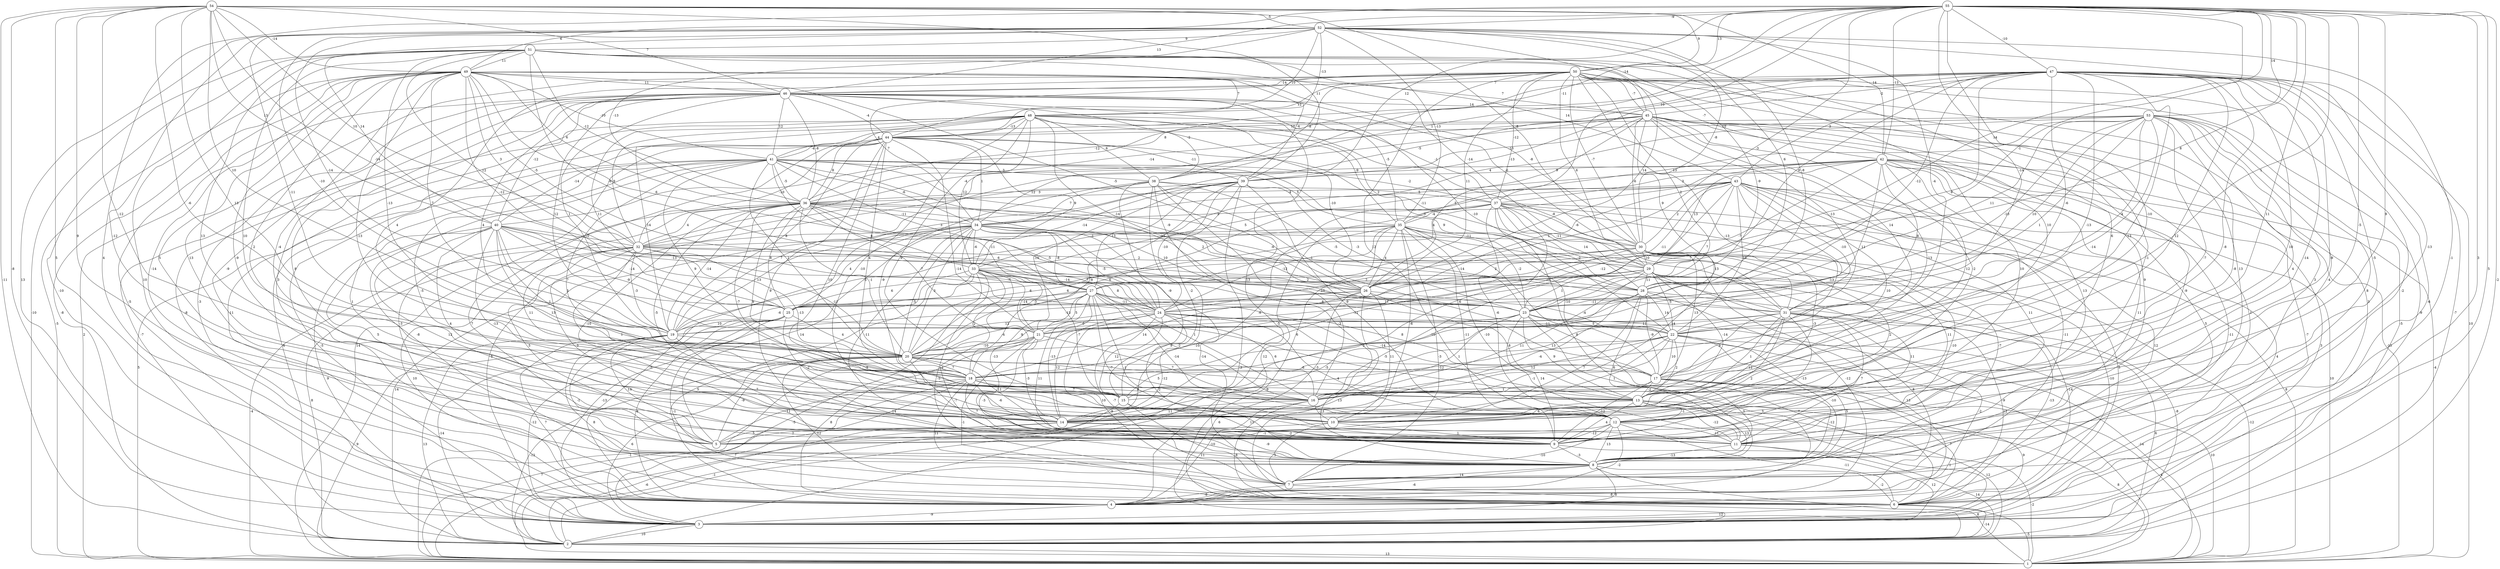 graph { 
	 fontname="Helvetica,Arial,sans-serif" 
	 node [shape = circle]; 
	 55 -- 2 [label = "-2"];
	 55 -- 3 [label = "5"];
	 55 -- 4 [label = "4"];
	 55 -- 6 [label = "3"];
	 55 -- 10 [label = "9"];
	 55 -- 11 [label = "-5"];
	 55 -- 12 [label = "11"];
	 55 -- 14 [label = "-10"];
	 55 -- 21 [label = "-14"];
	 55 -- 22 [label = "1"];
	 55 -- 26 [label = "8"];
	 55 -- 27 [label = "-3"];
	 55 -- 28 [label = "-1"];
	 55 -- 29 [label = "14"];
	 55 -- 32 [label = "1"];
	 55 -- 37 [label = "10"];
	 55 -- 38 [label = "-11"];
	 55 -- 39 [label = "12"];
	 55 -- 42 [label = "-13"];
	 55 -- 46 [label = "13"];
	 55 -- 47 [label = "-10"];
	 55 -- 49 [label = "6"];
	 55 -- 50 [label = "13"];
	 55 -- 52 [label = "-9"];
	 55 -- 53 [label = "14"];
	 54 -- 2 [label = "-11"];
	 54 -- 3 [label = "-8"];
	 54 -- 4 [label = "5"];
	 54 -- 8 [label = "9"];
	 54 -- 13 [label = "13"];
	 54 -- 14 [label = "-12"];
	 54 -- 15 [label = "-6"];
	 54 -- 19 [label = "10"];
	 54 -- 24 [label = "-14"];
	 54 -- 30 [label = "-8"];
	 54 -- 32 [label = "10"];
	 54 -- 39 [label = "11"];
	 54 -- 40 [label = "13"];
	 54 -- 42 [label = "14"];
	 54 -- 46 [label = "7"];
	 54 -- 49 [label = "-14"];
	 54 -- 50 [label = "9"];
	 54 -- 52 [label = "-5"];
	 53 -- 3 [label = "-5"];
	 53 -- 8 [label = "8"];
	 53 -- 9 [label = "-4"];
	 53 -- 11 [label = "3"];
	 53 -- 12 [label = "4"];
	 53 -- 14 [label = "-8"];
	 53 -- 16 [label = "-7"];
	 53 -- 18 [label = "-14"];
	 53 -- 19 [label = "1"];
	 53 -- 23 [label = "10"];
	 53 -- 25 [label = "-10"];
	 53 -- 28 [label = "11"];
	 53 -- 31 [label = "4"];
	 53 -- 34 [label = "4"];
	 53 -- 35 [label = "13"];
	 53 -- 41 [label = "4"];
	 53 -- 44 [label = "10"];
	 52 -- 3 [label = "13"];
	 52 -- 7 [label = "-1"];
	 52 -- 8 [label = "-13"];
	 52 -- 11 [label = "-12"];
	 52 -- 19 [label = "-10"];
	 52 -- 20 [label = "-11"];
	 52 -- 22 [label = "-4"];
	 52 -- 23 [label = "-8"];
	 52 -- 25 [label = "-14"];
	 52 -- 28 [label = "6"];
	 52 -- 30 [label = "-8"];
	 52 -- 35 [label = "-13"];
	 52 -- 36 [label = "-13"];
	 52 -- 40 [label = "14"];
	 52 -- 44 [label = "10"];
	 52 -- 45 [label = "-14"];
	 52 -- 48 [label = "-13"];
	 52 -- 51 [label = "9"];
	 51 -- 1 [label = "-10"];
	 51 -- 3 [label = "-10"];
	 51 -- 4 [label = "10"];
	 51 -- 10 [label = "6"];
	 51 -- 12 [label = "10"];
	 51 -- 13 [label = "10"];
	 51 -- 14 [label = "13"];
	 51 -- 20 [label = "-13"];
	 51 -- 23 [label = "-9"];
	 51 -- 24 [label = "-8"];
	 51 -- 26 [label = "14"];
	 51 -- 27 [label = "12"];
	 51 -- 29 [label = "-14"];
	 51 -- 36 [label = "-12"];
	 51 -- 43 [label = "14"];
	 51 -- 49 [label = "11"];
	 50 -- 2 [label = "-9"];
	 50 -- 3 [label = "3"];
	 50 -- 5 [label = "13"];
	 50 -- 6 [label = "-2"];
	 50 -- 8 [label = "13"];
	 50 -- 9 [label = "-1"];
	 50 -- 12 [label = "12"];
	 50 -- 16 [label = "-13"];
	 50 -- 18 [label = "4"];
	 50 -- 23 [label = "2"];
	 50 -- 26 [label = "11"];
	 50 -- 29 [label = "6"];
	 50 -- 30 [label = "-7"];
	 50 -- 34 [label = "7"];
	 50 -- 37 [label = "-12"];
	 50 -- 38 [label = "-8"];
	 50 -- 42 [label = "-7"];
	 50 -- 44 [label = "12"];
	 50 -- 45 [label = "-7"];
	 50 -- 46 [label = "-14"];
	 49 -- 1 [label = "-5"];
	 49 -- 2 [label = "-8"];
	 49 -- 3 [label = "-5"];
	 49 -- 8 [label = "-14"];
	 49 -- 9 [label = "5"];
	 49 -- 10 [label = "-4"];
	 49 -- 11 [label = "-9"];
	 49 -- 13 [label = "-13"];
	 49 -- 14 [label = "2"];
	 49 -- 19 [label = "7"];
	 49 -- 25 [label = "-12"];
	 49 -- 26 [label = "-5"];
	 49 -- 30 [label = "-8"];
	 49 -- 31 [label = "6"];
	 49 -- 32 [label = "3"];
	 49 -- 33 [label = "-5"];
	 49 -- 36 [label = "6"];
	 49 -- 39 [label = "-4"];
	 49 -- 41 [label = "-10"];
	 49 -- 45 [label = "7"];
	 49 -- 46 [label = "11"];
	 49 -- 48 [label = "7"];
	 48 -- 1 [label = "14"];
	 48 -- 2 [label = "-7"];
	 48 -- 4 [label = "-11"];
	 48 -- 10 [label = "-10"];
	 48 -- 15 [label = "9"];
	 48 -- 19 [label = "14"];
	 48 -- 23 [label = "-14"];
	 48 -- 25 [label = "11"];
	 48 -- 26 [label = "-10"];
	 48 -- 29 [label = "2"];
	 48 -- 31 [label = "-8"];
	 48 -- 32 [label = "9"];
	 48 -- 33 [label = "12"];
	 48 -- 35 [label = "-9"];
	 48 -- 37 [label = "-1"];
	 48 -- 38 [label = "6"];
	 48 -- 44 [label = "-13"];
	 47 -- 1 [label = "10"];
	 47 -- 2 [label = "-7"];
	 47 -- 3 [label = "-6"];
	 47 -- 5 [label = "-14"];
	 47 -- 9 [label = "-9"];
	 47 -- 11 [label = "-5"];
	 47 -- 12 [label = "10"];
	 47 -- 13 [label = "12"];
	 47 -- 14 [label = "-8"];
	 47 -- 16 [label = "-13"];
	 47 -- 17 [label = "-13"];
	 47 -- 22 [label = "-6"];
	 47 -- 25 [label = "8"];
	 47 -- 28 [label = "-12"];
	 47 -- 29 [label = "9"];
	 47 -- 32 [label = "-13"];
	 47 -- 34 [label = "-5"];
	 47 -- 36 [label = "8"];
	 47 -- 40 [label = "-12"];
	 47 -- 43 [label = "-3"];
	 47 -- 45 [label = "-2"];
	 47 -- 46 [label = "7"];
	 46 -- 1 [label = "2"];
	 46 -- 2 [label = "-5"];
	 46 -- 3 [label = "-8"];
	 46 -- 4 [label = "-3"];
	 46 -- 5 [label = "-9"];
	 46 -- 8 [label = "3"];
	 46 -- 11 [label = "8"];
	 46 -- 19 [label = "1"];
	 46 -- 20 [label = "4"];
	 46 -- 21 [label = "12"];
	 46 -- 22 [label = "-10"];
	 46 -- 30 [label = "-6"];
	 46 -- 35 [label = "-5"];
	 46 -- 36 [label = "-8"];
	 46 -- 38 [label = "-2"];
	 46 -- 40 [label = "-12"];
	 46 -- 41 [label = "12"];
	 46 -- 44 [label = "-4"];
	 46 -- 45 [label = "14"];
	 45 -- 1 [label = "-13"];
	 45 -- 6 [label = "1"];
	 45 -- 8 [label = "-9"];
	 45 -- 10 [label = "-2"];
	 45 -- 11 [label = "9"];
	 45 -- 12 [label = "10"];
	 45 -- 16 [label = "-13"];
	 45 -- 22 [label = "14"];
	 45 -- 26 [label = "5"];
	 45 -- 28 [label = "9"];
	 45 -- 30 [label = "-6"];
	 45 -- 31 [label = "-13"];
	 45 -- 32 [label = "-4"];
	 45 -- 36 [label = "-14"];
	 45 -- 39 [label = "-13"];
	 45 -- 44 [label = "10"];
	 44 -- 2 [label = "4"];
	 44 -- 4 [label = "-3"];
	 44 -- 9 [label = "9"];
	 44 -- 12 [label = "10"];
	 44 -- 13 [label = "-14"];
	 44 -- 18 [label = "4"];
	 44 -- 19 [label = "8"];
	 44 -- 28 [label = "-3"];
	 44 -- 32 [label = "-10"];
	 44 -- 33 [label = "9"];
	 44 -- 34 [label = "1"];
	 44 -- 36 [label = "8"];
	 44 -- 39 [label = "-11"];
	 44 -- 40 [label = "-14"];
	 44 -- 41 [label = "-4"];
	 43 -- 1 [label = "10"];
	 43 -- 3 [label = "4"];
	 43 -- 4 [label = "12"];
	 43 -- 7 [label = "-11"];
	 43 -- 11 [label = "11"];
	 43 -- 16 [label = "10"];
	 43 -- 18 [label = "-13"];
	 43 -- 20 [label = "-12"];
	 43 -- 22 [label = "10"];
	 43 -- 23 [label = "7"];
	 43 -- 24 [label = "-11"];
	 43 -- 26 [label = "1"];
	 43 -- 30 [label = "2"];
	 43 -- 31 [label = "-10"];
	 43 -- 33 [label = "5"];
	 43 -- 34 [label = "-11"];
	 43 -- 36 [label = "-4"];
	 42 -- 1 [label = "-4"];
	 42 -- 3 [label = "3"];
	 42 -- 4 [label = "-11"];
	 42 -- 6 [label = "-7"];
	 42 -- 7 [label = "5"];
	 42 -- 8 [label = "11"];
	 42 -- 12 [label = "13"];
	 42 -- 17 [label = "12"];
	 42 -- 21 [label = "11"];
	 42 -- 24 [label = "-7"];
	 42 -- 27 [label = "4"];
	 42 -- 29 [label = "13"];
	 42 -- 31 [label = "8"];
	 42 -- 33 [label = "3"];
	 42 -- 34 [label = "12"];
	 42 -- 37 [label = "3"];
	 42 -- 39 [label = "9"];
	 41 -- 1 [label = "5"];
	 41 -- 3 [label = "-5"];
	 41 -- 6 [label = "-8"];
	 41 -- 11 [label = "1"];
	 41 -- 13 [label = "7"];
	 41 -- 14 [label = "-5"];
	 41 -- 18 [label = "9"];
	 41 -- 20 [label = "1"];
	 41 -- 23 [label = "-12"];
	 41 -- 24 [label = "8"];
	 41 -- 26 [label = "-9"];
	 41 -- 27 [label = "3"];
	 41 -- 28 [label = "9"];
	 41 -- 34 [label = "-6"];
	 41 -- 35 [label = "5"];
	 41 -- 36 [label = "-5"];
	 41 -- 37 [label = "-2"];
	 41 -- 38 [label = "3"];
	 40 -- 3 [label = "9"];
	 40 -- 5 [label = "5"];
	 40 -- 9 [label = "12"];
	 40 -- 10 [label = "-13"];
	 40 -- 14 [label = "4"];
	 40 -- 16 [label = "13"];
	 40 -- 18 [label = "1"];
	 40 -- 20 [label = "3"];
	 40 -- 21 [label = "-9"];
	 40 -- 25 [label = "-14"];
	 40 -- 26 [label = "-13"];
	 40 -- 28 [label = "6"];
	 40 -- 32 [label = "-10"];
	 39 -- 2 [label = "-3"];
	 39 -- 12 [label = "-9"];
	 39 -- 15 [label = "-2"];
	 39 -- 18 [label = "-8"];
	 39 -- 19 [label = "7"];
	 39 -- 21 [label = "-10"];
	 39 -- 23 [label = "-3"];
	 39 -- 24 [label = "-10"];
	 39 -- 27 [label = "-13"];
	 39 -- 33 [label = "-14"];
	 39 -- 36 [label = "3"];
	 38 -- 1 [label = "-12"];
	 38 -- 3 [label = "5"];
	 38 -- 8 [label = "-3"];
	 38 -- 15 [label = "-9"];
	 38 -- 16 [label = "-10"];
	 38 -- 18 [label = "-9"];
	 38 -- 22 [label = "-1"];
	 38 -- 23 [label = "-5"];
	 38 -- 34 [label = "7"];
	 38 -- 37 [label = "5"];
	 37 -- 1 [label = "8"];
	 37 -- 3 [label = "5"];
	 37 -- 4 [label = "12"];
	 37 -- 7 [label = "-7"];
	 37 -- 8 [label = "8"];
	 37 -- 12 [label = "-6"];
	 37 -- 14 [label = "-6"];
	 37 -- 15 [label = "-6"];
	 37 -- 20 [label = "6"];
	 37 -- 28 [label = "14"];
	 37 -- 29 [label = "-11"];
	 37 -- 30 [label = "-6"];
	 37 -- 31 [label = "7"];
	 37 -- 35 [label = "-4"];
	 36 -- 5 [label = "7"];
	 36 -- 9 [label = "-10"];
	 36 -- 10 [label = "-5"];
	 36 -- 12 [label = "11"];
	 36 -- 15 [label = "-7"];
	 36 -- 16 [label = "8"];
	 36 -- 19 [label = "-14"];
	 36 -- 20 [label = "-1"];
	 36 -- 21 [label = "-7"];
	 36 -- 23 [label = "10"];
	 36 -- 24 [label = "-5"];
	 36 -- 25 [label = "8"];
	 36 -- 26 [label = "2"];
	 36 -- 27 [label = "-11"];
	 36 -- 31 [label = "-2"];
	 36 -- 32 [label = "4"];
	 36 -- 34 [label = "-11"];
	 35 -- 1 [label = "-9"];
	 35 -- 2 [label = "-9"];
	 35 -- 7 [label = "-3"];
	 35 -- 9 [label = "-11"];
	 35 -- 10 [label = "-6"];
	 35 -- 11 [label = "-10"];
	 35 -- 17 [label = "-10"];
	 35 -- 19 [label = "-5"];
	 35 -- 20 [label = "6"];
	 35 -- 23 [label = "-2"];
	 35 -- 24 [label = "-12"];
	 35 -- 26 [label = "4"];
	 35 -- 31 [label = "13"];
	 35 -- 32 [label = "-1"];
	 34 -- 2 [label = "14"];
	 34 -- 4 [label = "-5"];
	 34 -- 5 [label = "14"];
	 34 -- 7 [label = "-14"];
	 34 -- 11 [label = "-11"];
	 34 -- 17 [label = "6"];
	 34 -- 18 [label = "-5"];
	 34 -- 19 [label = "13"];
	 34 -- 20 [label = "3"];
	 34 -- 21 [label = "-7"];
	 34 -- 24 [label = "-5"];
	 34 -- 25 [label = "4"];
	 34 -- 27 [label = "-8"];
	 34 -- 29 [label = "-6"];
	 34 -- 30 [label = "-11"];
	 34 -- 31 [label = "-14"];
	 34 -- 33 [label = "-6"];
	 33 -- 1 [label = "-5"];
	 33 -- 3 [label = "-13"];
	 33 -- 4 [label = "5"];
	 33 -- 7 [label = "-5"];
	 33 -- 8 [label = "-1"];
	 33 -- 11 [label = "-13"];
	 33 -- 15 [label = "-7"];
	 33 -- 16 [label = "1"];
	 33 -- 21 [label = "-14"];
	 33 -- 24 [label = "8"];
	 33 -- 25 [label = "6"];
	 33 -- 26 [label = "-13"];
	 33 -- 28 [label = "2"];
	 32 -- 1 [label = "-4"];
	 32 -- 2 [label = "8"];
	 32 -- 5 [label = "5"];
	 32 -- 6 [label = "10"];
	 32 -- 9 [label = "3"];
	 32 -- 14 [label = "1"];
	 32 -- 18 [label = "-13"];
	 32 -- 19 [label = "-3"];
	 32 -- 20 [label = "-11"];
	 32 -- 24 [label = "-14"];
	 32 -- 29 [label = "2"];
	 31 -- 2 [label = "6"];
	 31 -- 4 [label = "-2"];
	 31 -- 5 [label = "2"];
	 31 -- 6 [label = "12"];
	 31 -- 9 [label = "-13"];
	 31 -- 10 [label = "12"];
	 31 -- 11 [label = "7"];
	 31 -- 13 [label = "1"];
	 31 -- 17 [label = "8"];
	 31 -- 18 [label = "13"];
	 31 -- 21 [label = "11"];
	 30 -- 4 [label = "-12"];
	 30 -- 6 [label = "-10"];
	 30 -- 9 [label = "-10"];
	 30 -- 10 [label = "2"];
	 30 -- 12 [label = "11"];
	 30 -- 13 [label = "-3"];
	 30 -- 14 [label = "6"];
	 30 -- 16 [label = "14"];
	 30 -- 17 [label = "13"];
	 30 -- 24 [label = "2"];
	 30 -- 25 [label = "7"];
	 30 -- 26 [label = "2"];
	 30 -- 29 [label = "10"];
	 29 -- 1 [label = "-12"];
	 29 -- 2 [label = "-8"];
	 29 -- 4 [label = "8"];
	 29 -- 6 [label = "-14"];
	 29 -- 9 [label = "11"];
	 29 -- 13 [label = "-14"];
	 29 -- 14 [label = "11"];
	 29 -- 16 [label = "-10"];
	 29 -- 20 [label = "-12"];
	 29 -- 22 [label = "-5"];
	 29 -- 23 [label = "1"];
	 29 -- 25 [label = "6"];
	 29 -- 27 [label = "-11"];
	 29 -- 28 [label = "11"];
	 28 -- 4 [label = "13"];
	 28 -- 5 [label = "7"];
	 28 -- 6 [label = "-13"];
	 28 -- 11 [label = "6"];
	 28 -- 14 [label = "-4"];
	 28 -- 15 [label = "5"];
	 28 -- 17 [label = "-9"];
	 28 -- 22 [label = "14"];
	 28 -- 23 [label = "-11"];
	 27 -- 8 [label = "11"];
	 27 -- 9 [label = "-7"];
	 27 -- 11 [label = "-1"];
	 27 -- 12 [label = "-14"];
	 27 -- 14 [label = "-13"];
	 27 -- 16 [label = "-2"];
	 27 -- 17 [label = "8"];
	 27 -- 18 [label = "9"];
	 27 -- 19 [label = "-6"];
	 27 -- 20 [label = "-2"];
	 27 -- 21 [label = "5"];
	 27 -- 23 [label = "11"];
	 27 -- 24 [label = "-11"];
	 27 -- 25 [label = "-3"];
	 26 -- 2 [label = "6"];
	 26 -- 6 [label = "13"];
	 26 -- 10 [label = "11"];
	 26 -- 13 [label = "8"];
	 26 -- 18 [label = "14"];
	 26 -- 19 [label = "-13"];
	 26 -- 20 [label = "12"];
	 26 -- 22 [label = "-4"];
	 25 -- 1 [label = "9"];
	 25 -- 2 [label = "-14"];
	 25 -- 3 [label = "-12"];
	 25 -- 4 [label = "8"];
	 25 -- 6 [label = "-1"];
	 25 -- 10 [label = "-2"];
	 25 -- 19 [label = "10"];
	 25 -- 20 [label = "4"];
	 24 -- 6 [label = "-9"];
	 24 -- 7 [label = "-7"];
	 24 -- 8 [label = "-2"];
	 24 -- 12 [label = "-3"];
	 24 -- 13 [label = "-5"];
	 24 -- 14 [label = "12"];
	 24 -- 15 [label = "12"];
	 24 -- 16 [label = "6"];
	 24 -- 17 [label = "-14"];
	 24 -- 20 [label = "-4"];
	 24 -- 21 [label = "-9"];
	 24 -- 22 [label = "-11"];
	 23 -- 1 [label = "-14"];
	 23 -- 4 [label = "3"];
	 23 -- 6 [label = "7"];
	 23 -- 9 [label = "14"];
	 23 -- 13 [label = "9"];
	 23 -- 14 [label = "-5"];
	 23 -- 16 [label = "1"];
	 23 -- 18 [label = "-10"];
	 23 -- 22 [label = "5"];
	 22 -- 1 [label = "10"];
	 22 -- 7 [label = "5"];
	 22 -- 8 [label = "-10"];
	 22 -- 10 [label = "1"];
	 22 -- 13 [label = "2"];
	 22 -- 14 [label = "-1"];
	 22 -- 15 [label = "-12"];
	 22 -- 16 [label = "12"];
	 22 -- 17 [label = "10"];
	 22 -- 20 [label = "9"];
	 21 -- 1 [label = "-1"];
	 21 -- 4 [label = "8"];
	 21 -- 6 [label = "-1"];
	 21 -- 8 [label = "-3"];
	 21 -- 14 [label = "-3"];
	 21 -- 16 [label = "7"];
	 21 -- 20 [label = "-10"];
	 20 -- 2 [label = "-12"];
	 20 -- 3 [label = "6"];
	 20 -- 5 [label = "-9"];
	 20 -- 6 [label = "12"];
	 20 -- 8 [label = "-14"];
	 20 -- 9 [label = "-7"];
	 20 -- 13 [label = "-4"];
	 20 -- 14 [label = "11"];
	 20 -- 16 [label = "5"];
	 20 -- 17 [label = "-6"];
	 20 -- 18 [label = "7"];
	 19 -- 2 [label = "13"];
	 19 -- 4 [label = "7"];
	 19 -- 5 [label = "14"];
	 19 -- 6 [label = "8"];
	 19 -- 8 [label = "-1"];
	 19 -- 9 [label = "7"];
	 19 -- 16 [label = "-9"];
	 18 -- 1 [label = "7"];
	 18 -- 3 [label = "7"];
	 18 -- 5 [label = "11"];
	 18 -- 7 [label = "11"];
	 18 -- 10 [label = "10"];
	 18 -- 11 [label = "7"];
	 18 -- 14 [label = "-6"];
	 18 -- 15 [label = "7"];
	 18 -- 16 [label = "9"];
	 17 -- 1 [label = "4"];
	 17 -- 3 [label = "9"];
	 17 -- 6 [label = "7"];
	 17 -- 8 [label = "-12"];
	 17 -- 9 [label = "-12"];
	 17 -- 11 [label = "3"];
	 17 -- 13 [label = "-2"];
	 17 -- 16 [label = "1"];
	 16 -- 4 [label = "11"];
	 16 -- 6 [label = "-8"];
	 16 -- 10 [label = "-13"];
	 16 -- 14 [label = "11"];
	 15 -- 2 [label = "-1"];
	 15 -- 7 [label = "-10"];
	 15 -- 9 [label = "11"];
	 14 -- 2 [label = "-6"];
	 14 -- 5 [label = "3"];
	 14 -- 8 [label = "-9"];
	 14 -- 9 [label = "-2"];
	 13 -- 1 [label = "8"];
	 13 -- 2 [label = "12"];
	 13 -- 3 [label = "1"];
	 13 -- 8 [label = "13"];
	 13 -- 9 [label = "4"];
	 13 -- 10 [label = "6"];
	 13 -- 11 [label = "-12"];
	 13 -- 12 [label = "-1"];
	 12 -- 4 [label = "-2"];
	 12 -- 5 [label = "-1"];
	 12 -- 6 [label = "-11"];
	 12 -- 7 [label = "-10"];
	 12 -- 8 [label = "13"];
	 12 -- 9 [label = "-12"];
	 12 -- 11 [label = "-11"];
	 11 -- 2 [label = "14"];
	 11 -- 3 [label = "12"];
	 11 -- 8 [label = "-13"];
	 10 -- 5 [label = "2"];
	 10 -- 7 [label = "5"];
	 10 -- 9 [label = "1"];
	 9 -- 1 [label = "-2"];
	 9 -- 8 [label = "-3"];
	 8 -- 1 [label = "8"];
	 8 -- 3 [label = "8"];
	 8 -- 4 [label = "-6"];
	 8 -- 6 [label = "-2"];
	 8 -- 7 [label = "14"];
	 7 -- 4 [label = "-8"];
	 7 -- 6 [label = "-8"];
	 6 -- 1 [label = "-5"];
	 6 -- 2 [label = "-14"];
	 6 -- 3 [label = "12"];
	 4 -- 3 [label = "-9"];
	 3 -- 2 [label = "10"];
	 2 -- 1 [label = "13"];
	 1;
	 2;
	 3;
	 4;
	 5;
	 6;
	 7;
	 8;
	 9;
	 10;
	 11;
	 12;
	 13;
	 14;
	 15;
	 16;
	 17;
	 18;
	 19;
	 20;
	 21;
	 22;
	 23;
	 24;
	 25;
	 26;
	 27;
	 28;
	 29;
	 30;
	 31;
	 32;
	 33;
	 34;
	 35;
	 36;
	 37;
	 38;
	 39;
	 40;
	 41;
	 42;
	 43;
	 44;
	 45;
	 46;
	 47;
	 48;
	 49;
	 50;
	 51;
	 52;
	 53;
	 54;
	 55;
}
